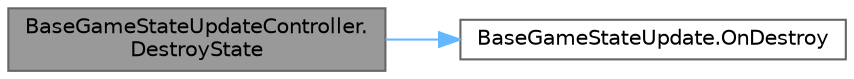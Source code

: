 digraph "BaseGameStateUpdateController.DestroyState"
{
 // LATEX_PDF_SIZE
  bgcolor="transparent";
  edge [fontname=Helvetica,fontsize=10,labelfontname=Helvetica,labelfontsize=10];
  node [fontname=Helvetica,fontsize=10,shape=box,height=0.2,width=0.4];
  rankdir="LR";
  Node1 [id="Node000001",label="BaseGameStateUpdateController.\lDestroyState",height=0.2,width=0.4,color="gray40", fillcolor="grey60", style="filled", fontcolor="black",tooltip="削除処理"];
  Node1 -> Node2 [id="edge1_Node000001_Node000002",color="steelblue1",style="solid",tooltip=" "];
  Node2 [id="Node000002",label="BaseGameStateUpdate.OnDestroy",height=0.2,width=0.4,color="grey40", fillcolor="white", style="filled",URL="$class_base_game_state_update.html#aceca064639711a62078500c5496ee999",tooltip="削除処理"];
}
